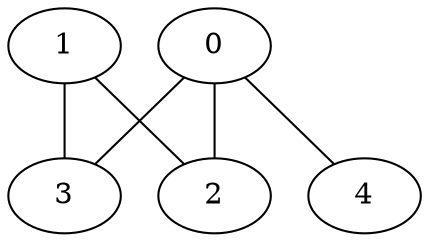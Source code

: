 graph "sampletest150-mod5_image4.bmp" {
	0	 [type=intersection,
		x=459,
		y=57];
	2	 [type=corner,
		x=449,
		y=448];
	0 -- 2	 [angle0="-1.55",
		frequency=1,
		type0=line];
	3	 [type=corner,
		x=66,
		y=57];
	0 -- 3	 [angle0=".00",
		frequency=1,
		type0=line];
	4	 [type=endpoint,
		x=482,
		y=118];
	0 -- 4	 [angle0="1.21",
		frequency=1,
		type0=line];
	1	 [type=corner,
		x=62,
		y=432];
	1 -- 2	 [angle0=".04",
		frequency=1,
		type0=line];
	1 -- 3	 [angle0="-1.56",
		frequency=1,
		type0=line];
}
